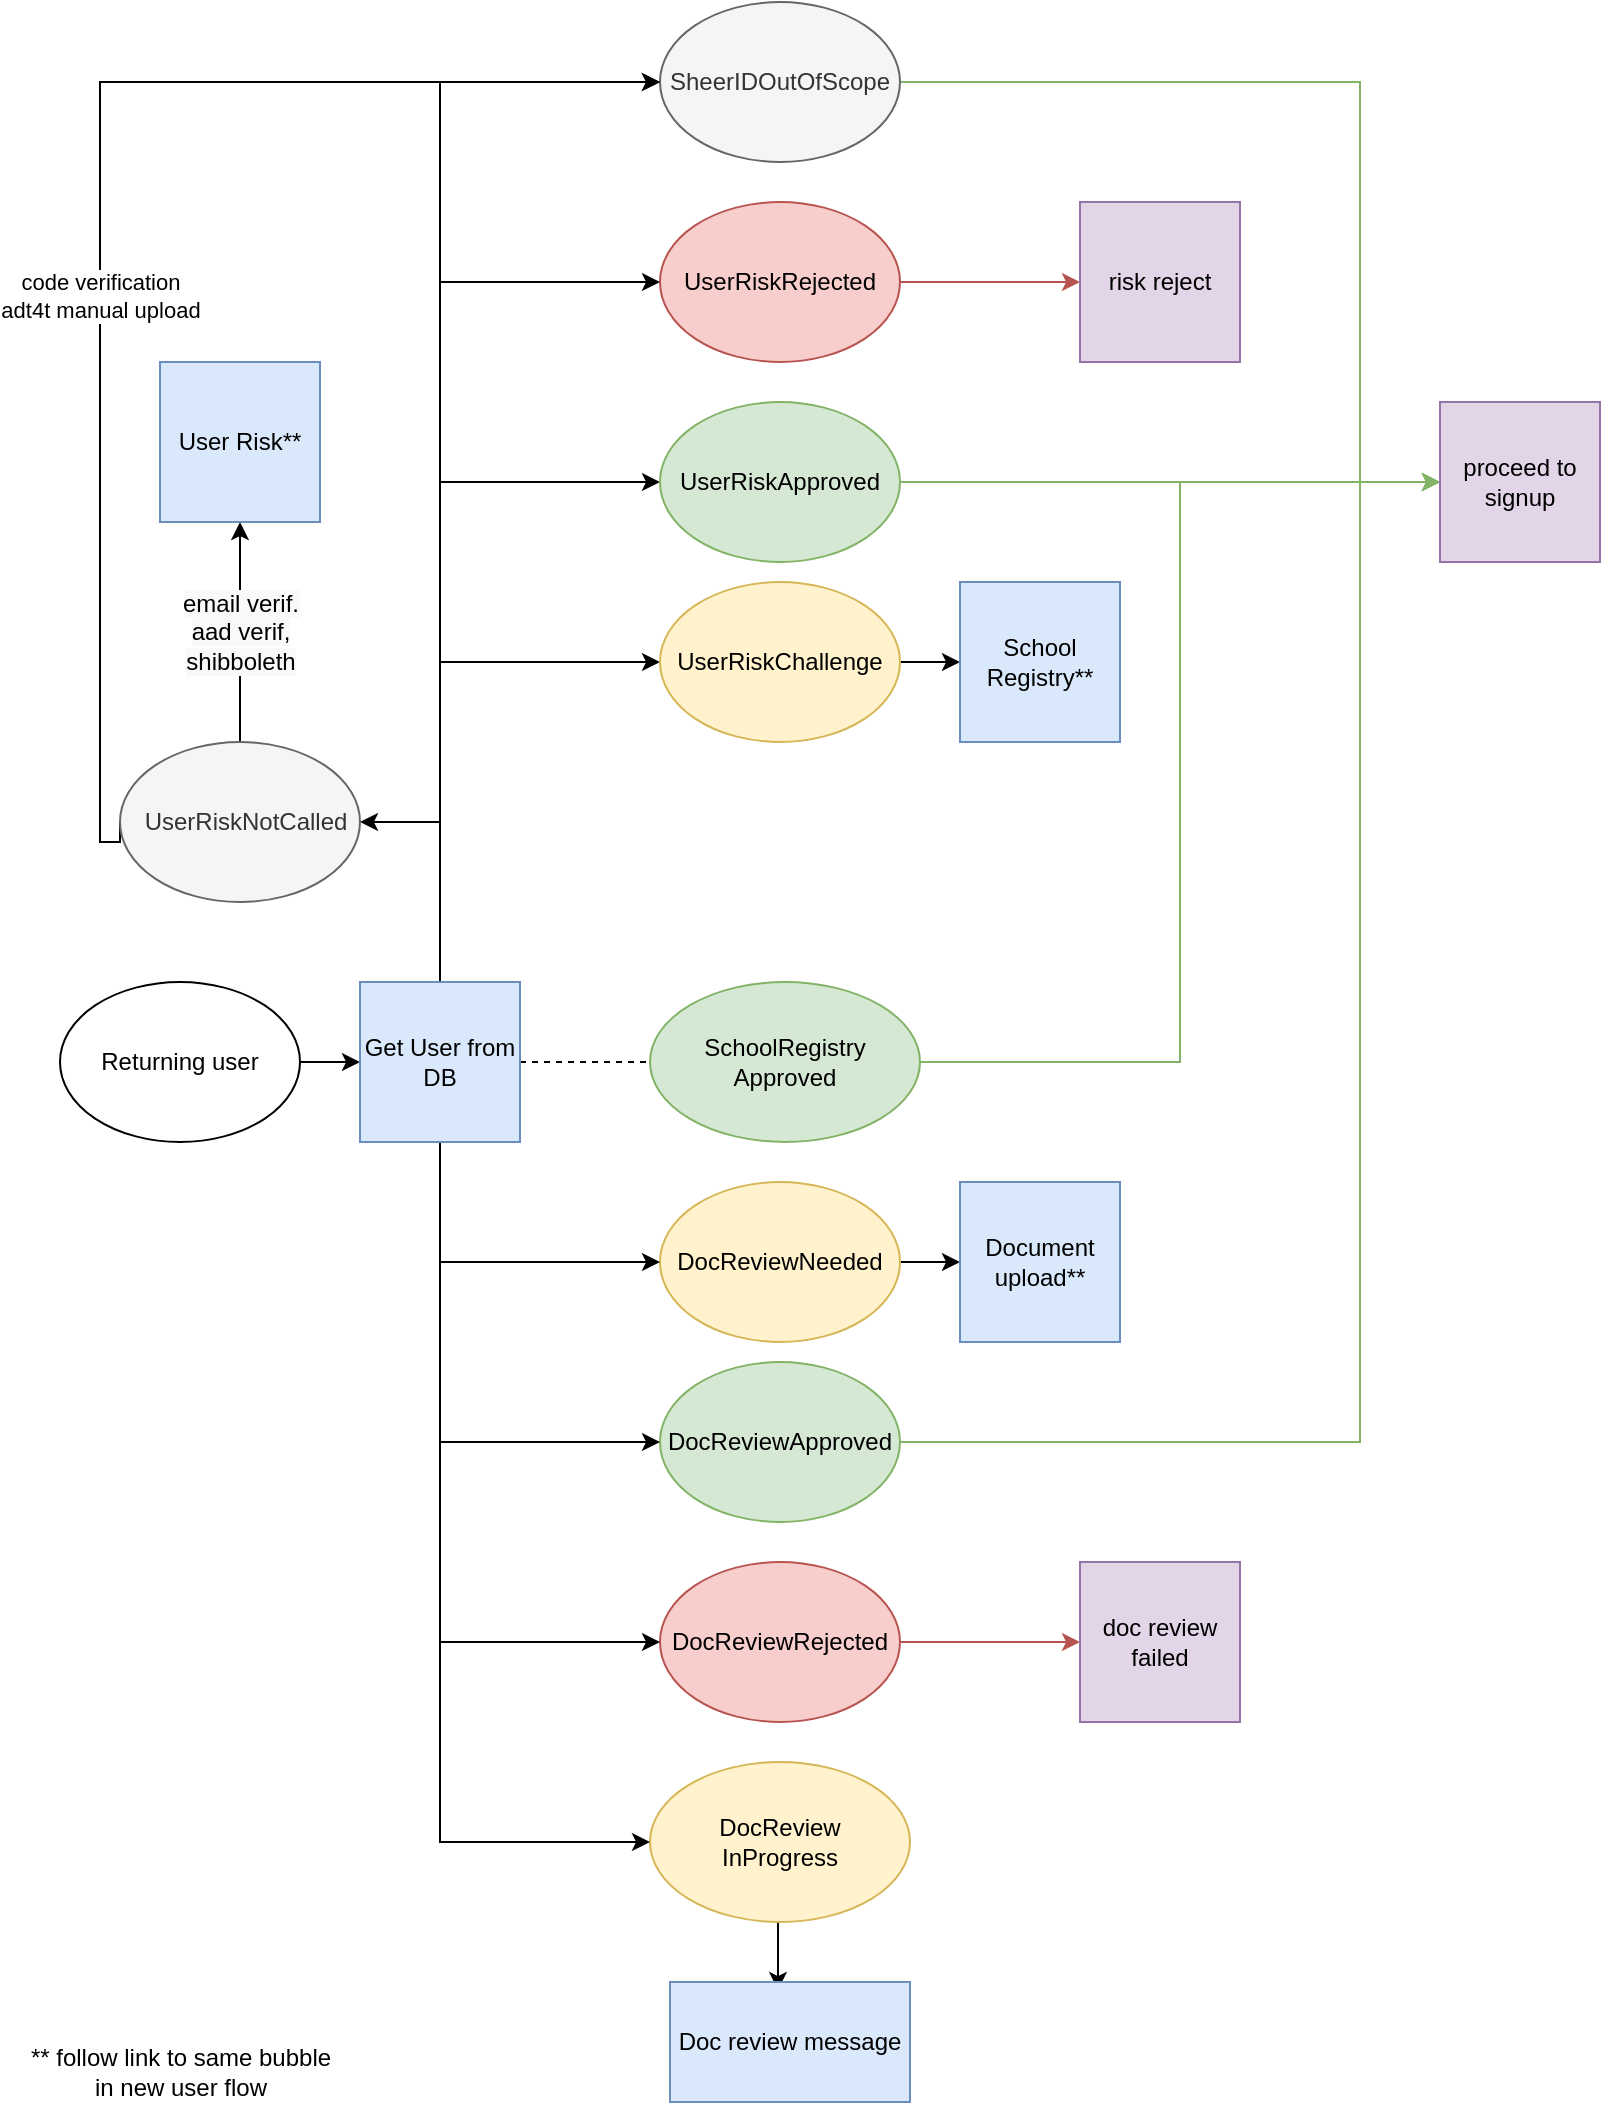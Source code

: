 <mxfile version="15.9.5" type="github"><diagram id="Htl5RmSVC9RBOnccd8LR" name="Page-1"><mxGraphModel dx="1422" dy="754" grid="1" gridSize="10" guides="1" tooltips="1" connect="1" arrows="1" fold="1" page="1" pageScale="1" pageWidth="850" pageHeight="1100" math="0" shadow="0"><root><mxCell id="0"/><mxCell id="1" parent="0"/><mxCell id="Q8NiT6dRRh63ptE_Egzm-1" style="edgeStyle=orthogonalEdgeStyle;rounded=0;orthogonalLoop=1;jettySize=auto;html=1;exitX=1;exitY=0.5;exitDx=0;exitDy=0;entryX=0;entryY=0.5;entryDx=0;entryDy=0;fillColor=#d5e8d4;strokeColor=#82b366;" edge="1" parent="1" source="Q8NiT6dRRh63ptE_Egzm-2" target="Q8NiT6dRRh63ptE_Egzm-22"><mxGeometry relative="1" as="geometry"><Array as="points"><mxPoint x="715" y="80"/><mxPoint x="715" y="280"/></Array></mxGeometry></mxCell><mxCell id="Q8NiT6dRRh63ptE_Egzm-2" value="SheerIDOutOfScope&lt;br&gt;" style="ellipse;whiteSpace=wrap;html=1;fillColor=#f5f5f5;strokeColor=#666666;fontColor=#333333;" vertex="1" parent="1"><mxGeometry x="365" y="40" width="120" height="80" as="geometry"/></mxCell><mxCell id="Q8NiT6dRRh63ptE_Egzm-3" style="edgeStyle=orthogonalEdgeStyle;rounded=0;orthogonalLoop=1;jettySize=auto;html=1;exitX=1;exitY=0.5;exitDx=0;exitDy=0;entryX=0;entryY=0.5;entryDx=0;entryDy=0;fillColor=#f8cecc;strokeColor=#b85450;" edge="1" parent="1" source="Q8NiT6dRRh63ptE_Egzm-4" target="Q8NiT6dRRh63ptE_Egzm-23"><mxGeometry relative="1" as="geometry"><mxPoint x="745.0" y="670" as="targetPoint"/><Array as="points"/></mxGeometry></mxCell><mxCell id="Q8NiT6dRRh63ptE_Egzm-4" value="UserRiskRejected" style="ellipse;whiteSpace=wrap;html=1;fillColor=#f8cecc;strokeColor=#b85450;" vertex="1" parent="1"><mxGeometry x="365" y="140" width="120" height="80" as="geometry"/></mxCell><mxCell id="Q8NiT6dRRh63ptE_Egzm-5" style="edgeStyle=orthogonalEdgeStyle;rounded=0;orthogonalLoop=1;jettySize=auto;html=1;exitX=0.5;exitY=0;exitDx=0;exitDy=0;entryX=0;entryY=0.5;entryDx=0;entryDy=0;" edge="1" parent="1" source="Q8NiT6dRRh63ptE_Egzm-35" target="Q8NiT6dRRh63ptE_Egzm-4"><mxGeometry relative="1" as="geometry"><mxPoint x="265" y="250" as="sourcePoint"/></mxGeometry></mxCell><mxCell id="Q8NiT6dRRh63ptE_Egzm-6" style="edgeStyle=orthogonalEdgeStyle;rounded=0;orthogonalLoop=1;jettySize=auto;html=1;exitX=0.5;exitY=0;exitDx=0;exitDy=0;entryX=0;entryY=0.5;entryDx=0;entryDy=0;" edge="1" parent="1" source="Q8NiT6dRRh63ptE_Egzm-35" target="Q8NiT6dRRh63ptE_Egzm-9"><mxGeometry relative="1" as="geometry"><mxPoint x="305" y="290" as="sourcePoint"/></mxGeometry></mxCell><mxCell id="Q8NiT6dRRh63ptE_Egzm-7" style="edgeStyle=orthogonalEdgeStyle;rounded=0;orthogonalLoop=1;jettySize=auto;html=1;exitX=0.5;exitY=0;exitDx=0;exitDy=0;entryX=0;entryY=0.5;entryDx=0;entryDy=0;" edge="1" parent="1" source="Q8NiT6dRRh63ptE_Egzm-35" target="Q8NiT6dRRh63ptE_Egzm-11"><mxGeometry relative="1" as="geometry"><mxPoint x="265" y="330" as="sourcePoint"/></mxGeometry></mxCell><mxCell id="Q8NiT6dRRh63ptE_Egzm-8" style="edgeStyle=orthogonalEdgeStyle;rounded=0;orthogonalLoop=1;jettySize=auto;html=1;exitX=1;exitY=0.5;exitDx=0;exitDy=0;entryX=0;entryY=0.5;entryDx=0;entryDy=0;fillColor=#d5e8d4;strokeColor=#82b366;" edge="1" parent="1" source="Q8NiT6dRRh63ptE_Egzm-9" target="Q8NiT6dRRh63ptE_Egzm-22"><mxGeometry relative="1" as="geometry"/></mxCell><mxCell id="Q8NiT6dRRh63ptE_Egzm-9" value="UserRiskApproved" style="ellipse;whiteSpace=wrap;html=1;fillColor=#d5e8d4;strokeColor=#82b366;" vertex="1" parent="1"><mxGeometry x="365" y="240" width="120" height="80" as="geometry"/></mxCell><mxCell id="Q8NiT6dRRh63ptE_Egzm-10" style="edgeStyle=orthogonalEdgeStyle;rounded=0;orthogonalLoop=1;jettySize=auto;html=1;exitX=1;exitY=0.5;exitDx=0;exitDy=0;entryX=0;entryY=0.5;entryDx=0;entryDy=0;endArrow=classic;endFill=1;" edge="1" parent="1" source="Q8NiT6dRRh63ptE_Egzm-11" target="Q8NiT6dRRh63ptE_Egzm-41"><mxGeometry relative="1" as="geometry"/></mxCell><mxCell id="Q8NiT6dRRh63ptE_Egzm-11" value="UserRiskChallenge" style="ellipse;whiteSpace=wrap;html=1;fillColor=#fff2cc;strokeColor=#d6b656;" vertex="1" parent="1"><mxGeometry x="365" y="330" width="120" height="80" as="geometry"/></mxCell><mxCell id="Q8NiT6dRRh63ptE_Egzm-12" style="edgeStyle=orthogonalEdgeStyle;rounded=0;orthogonalLoop=1;jettySize=auto;html=1;exitX=1;exitY=0.5;exitDx=0;exitDy=0;entryX=0;entryY=0.5;entryDx=0;entryDy=0;fillColor=#d5e8d4;strokeColor=#82b366;" edge="1" parent="1" source="Q8NiT6dRRh63ptE_Egzm-13" target="Q8NiT6dRRh63ptE_Egzm-22"><mxGeometry relative="1" as="geometry"/></mxCell><mxCell id="Q8NiT6dRRh63ptE_Egzm-13" value="SchoolRegistry&lt;br&gt;Approved" style="ellipse;whiteSpace=wrap;html=1;fillColor=#d5e8d4;strokeColor=#82b366;" vertex="1" parent="1"><mxGeometry x="360" y="530" width="135" height="80" as="geometry"/></mxCell><mxCell id="Q8NiT6dRRh63ptE_Egzm-14" style="edgeStyle=orthogonalEdgeStyle;rounded=0;orthogonalLoop=1;jettySize=auto;html=1;exitX=1;exitY=0.5;exitDx=0;exitDy=0;entryX=0;entryY=0.5;entryDx=0;entryDy=0;endArrow=classic;endFill=1;" edge="1" parent="1" source="Q8NiT6dRRh63ptE_Egzm-15" target="Q8NiT6dRRh63ptE_Egzm-42"><mxGeometry relative="1" as="geometry"/></mxCell><mxCell id="Q8NiT6dRRh63ptE_Egzm-15" value="DocReviewNeeded" style="ellipse;whiteSpace=wrap;html=1;fillColor=#fff2cc;strokeColor=#d6b656;" vertex="1" parent="1"><mxGeometry x="365" y="630" width="120" height="80" as="geometry"/></mxCell><mxCell id="Q8NiT6dRRh63ptE_Egzm-16" style="edgeStyle=orthogonalEdgeStyle;rounded=0;orthogonalLoop=1;jettySize=auto;html=1;exitX=0.5;exitY=1;exitDx=0;exitDy=0;entryX=0.45;entryY=0.067;entryDx=0;entryDy=0;entryPerimeter=0;" edge="1" parent="1" source="Q8NiT6dRRh63ptE_Egzm-17" target="Q8NiT6dRRh63ptE_Egzm-24"><mxGeometry relative="1" as="geometry"/></mxCell><mxCell id="Q8NiT6dRRh63ptE_Egzm-17" value="DocReview&lt;br&gt;InProgress" style="ellipse;whiteSpace=wrap;html=1;fillColor=#fff2cc;strokeColor=#d6b656;" vertex="1" parent="1"><mxGeometry x="360" y="920" width="130" height="80" as="geometry"/></mxCell><mxCell id="Q8NiT6dRRh63ptE_Egzm-18" style="edgeStyle=orthogonalEdgeStyle;rounded=0;orthogonalLoop=1;jettySize=auto;html=1;exitX=1;exitY=0.5;exitDx=0;exitDy=0;entryX=0;entryY=0.5;entryDx=0;entryDy=0;fillColor=#d5e8d4;strokeColor=#82b366;" edge="1" parent="1" source="Q8NiT6dRRh63ptE_Egzm-19" target="Q8NiT6dRRh63ptE_Egzm-22"><mxGeometry relative="1" as="geometry"><Array as="points"><mxPoint x="715" y="760"/><mxPoint x="715" y="280"/></Array></mxGeometry></mxCell><mxCell id="Q8NiT6dRRh63ptE_Egzm-19" value="DocReviewApproved" style="ellipse;whiteSpace=wrap;html=1;fillColor=#d5e8d4;strokeColor=#82b366;" vertex="1" parent="1"><mxGeometry x="365" y="720" width="120" height="80" as="geometry"/></mxCell><mxCell id="Q8NiT6dRRh63ptE_Egzm-20" style="edgeStyle=orthogonalEdgeStyle;rounded=0;orthogonalLoop=1;jettySize=auto;html=1;exitX=1;exitY=0.5;exitDx=0;exitDy=0;entryX=0;entryY=0.5;entryDx=0;entryDy=0;fillColor=#f8cecc;strokeColor=#b85450;" edge="1" parent="1" source="Q8NiT6dRRh63ptE_Egzm-21" target="Q8NiT6dRRh63ptE_Egzm-25"><mxGeometry relative="1" as="geometry"/></mxCell><mxCell id="Q8NiT6dRRh63ptE_Egzm-21" value="DocReviewRejected" style="ellipse;whiteSpace=wrap;html=1;fillColor=#f8cecc;strokeColor=#b85450;" vertex="1" parent="1"><mxGeometry x="365" y="820" width="120" height="80" as="geometry"/></mxCell><mxCell id="Q8NiT6dRRh63ptE_Egzm-22" value="proceed to signup" style="whiteSpace=wrap;html=1;aspect=fixed;fillColor=#e1d5e7;strokeColor=#9673a6;" vertex="1" parent="1"><mxGeometry x="755" y="240" width="80" height="80" as="geometry"/></mxCell><mxCell id="Q8NiT6dRRh63ptE_Egzm-23" value="risk reject" style="whiteSpace=wrap;html=1;aspect=fixed;fillColor=#e1d5e7;strokeColor=#9673a6;" vertex="1" parent="1"><mxGeometry x="575" y="140" width="80" height="80" as="geometry"/></mxCell><mxCell id="Q8NiT6dRRh63ptE_Egzm-24" value="Doc review message" style="rounded=0;whiteSpace=wrap;html=1;fillColor=#dae8fc;strokeColor=#6c8ebf;" vertex="1" parent="1"><mxGeometry x="370" y="1030" width="120" height="60" as="geometry"/></mxCell><mxCell id="Q8NiT6dRRh63ptE_Egzm-25" value="doc review failed" style="whiteSpace=wrap;html=1;aspect=fixed;fillColor=#e1d5e7;strokeColor=#9673a6;" vertex="1" parent="1"><mxGeometry x="575" y="820" width="80" height="80" as="geometry"/></mxCell><mxCell id="Q8NiT6dRRh63ptE_Egzm-26" style="edgeStyle=orthogonalEdgeStyle;rounded=0;orthogonalLoop=1;jettySize=auto;html=1;exitX=1;exitY=0.5;exitDx=0;exitDy=0;entryX=0;entryY=0.5;entryDx=0;entryDy=0;" edge="1" parent="1" source="Q8NiT6dRRh63ptE_Egzm-27" target="Q8NiT6dRRh63ptE_Egzm-35"><mxGeometry relative="1" as="geometry"/></mxCell><mxCell id="Q8NiT6dRRh63ptE_Egzm-27" value="Returning user" style="ellipse;whiteSpace=wrap;html=1;" vertex="1" parent="1"><mxGeometry x="65" y="530" width="120" height="80" as="geometry"/></mxCell><mxCell id="Q8NiT6dRRh63ptE_Egzm-28" style="edgeStyle=orthogonalEdgeStyle;rounded=0;orthogonalLoop=1;jettySize=auto;html=1;exitX=0.5;exitY=0;exitDx=0;exitDy=0;entryX=0;entryY=0.5;entryDx=0;entryDy=0;" edge="1" parent="1" source="Q8NiT6dRRh63ptE_Egzm-35" target="Q8NiT6dRRh63ptE_Egzm-2"><mxGeometry relative="1" as="geometry"/></mxCell><mxCell id="Q8NiT6dRRh63ptE_Egzm-29" style="edgeStyle=orthogonalEdgeStyle;rounded=0;orthogonalLoop=1;jettySize=auto;html=1;exitX=0.5;exitY=1;exitDx=0;exitDy=0;entryX=0;entryY=0.5;entryDx=0;entryDy=0;" edge="1" parent="1" source="Q8NiT6dRRh63ptE_Egzm-35" target="Q8NiT6dRRh63ptE_Egzm-19"><mxGeometry relative="1" as="geometry"/></mxCell><mxCell id="Q8NiT6dRRh63ptE_Egzm-30" style="edgeStyle=orthogonalEdgeStyle;rounded=0;orthogonalLoop=1;jettySize=auto;html=1;exitX=0.5;exitY=1;exitDx=0;exitDy=0;entryX=0;entryY=0.5;entryDx=0;entryDy=0;" edge="1" parent="1" source="Q8NiT6dRRh63ptE_Egzm-35" target="Q8NiT6dRRh63ptE_Egzm-21"><mxGeometry relative="1" as="geometry"/></mxCell><mxCell id="Q8NiT6dRRh63ptE_Egzm-31" style="edgeStyle=orthogonalEdgeStyle;rounded=0;orthogonalLoop=1;jettySize=auto;html=1;exitX=0.5;exitY=0;exitDx=0;exitDy=0;entryX=1;entryY=0.5;entryDx=0;entryDy=0;" edge="1" parent="1" source="Q8NiT6dRRh63ptE_Egzm-35" target="Q8NiT6dRRh63ptE_Egzm-39"><mxGeometry relative="1" as="geometry"/></mxCell><mxCell id="Q8NiT6dRRh63ptE_Egzm-32" style="edgeStyle=orthogonalEdgeStyle;rounded=0;orthogonalLoop=1;jettySize=auto;html=1;exitX=0.5;exitY=1;exitDx=0;exitDy=0;entryX=0;entryY=0.5;entryDx=0;entryDy=0;" edge="1" parent="1" source="Q8NiT6dRRh63ptE_Egzm-35" target="Q8NiT6dRRh63ptE_Egzm-15"><mxGeometry relative="1" as="geometry"><mxPoint x="280" y="670" as="targetPoint"/></mxGeometry></mxCell><mxCell id="Q8NiT6dRRh63ptE_Egzm-33" style="edgeStyle=orthogonalEdgeStyle;rounded=0;orthogonalLoop=1;jettySize=auto;html=1;exitX=0.5;exitY=1;exitDx=0;exitDy=0;entryX=0;entryY=0.5;entryDx=0;entryDy=0;" edge="1" parent="1" source="Q8NiT6dRRh63ptE_Egzm-35" target="Q8NiT6dRRh63ptE_Egzm-17"><mxGeometry relative="1" as="geometry"/></mxCell><mxCell id="Q8NiT6dRRh63ptE_Egzm-34" style="edgeStyle=orthogonalEdgeStyle;rounded=0;orthogonalLoop=1;jettySize=auto;html=1;exitX=1;exitY=0.5;exitDx=0;exitDy=0;entryX=0;entryY=0.5;entryDx=0;entryDy=0;dashed=1;endArrow=none;endFill=0;" edge="1" parent="1" source="Q8NiT6dRRh63ptE_Egzm-35" target="Q8NiT6dRRh63ptE_Egzm-13"><mxGeometry relative="1" as="geometry"/></mxCell><mxCell id="Q8NiT6dRRh63ptE_Egzm-35" value="Get User from DB" style="whiteSpace=wrap;html=1;aspect=fixed;fillColor=#dae8fc;strokeColor=#6c8ebf;" vertex="1" parent="1"><mxGeometry x="215" y="530" width="80" height="80" as="geometry"/></mxCell><mxCell id="Q8NiT6dRRh63ptE_Egzm-36" style="edgeStyle=orthogonalEdgeStyle;rounded=0;orthogonalLoop=1;jettySize=auto;html=1;exitX=0;exitY=0.5;exitDx=0;exitDy=0;entryX=0;entryY=0.5;entryDx=0;entryDy=0;" edge="1" parent="1" source="Q8NiT6dRRh63ptE_Egzm-39" target="Q8NiT6dRRh63ptE_Egzm-2"><mxGeometry relative="1" as="geometry"><Array as="points"><mxPoint x="85" y="460"/><mxPoint x="85" y="80"/></Array></mxGeometry></mxCell><mxCell id="Q8NiT6dRRh63ptE_Egzm-37" value="code verification&lt;br&gt;adt4t manual upload" style="edgeLabel;html=1;align=center;verticalAlign=middle;resizable=0;points=[];" vertex="1" connectable="0" parent="Q8NiT6dRRh63ptE_Egzm-36"><mxGeometry x="-0.138" relative="1" as="geometry"><mxPoint as="offset"/></mxGeometry></mxCell><mxCell id="Q8NiT6dRRh63ptE_Egzm-38" value="&lt;span style=&quot;color: rgb(0 , 0 , 0) ; font-family: &amp;#34;helvetica&amp;#34; ; font-size: 12px ; font-style: normal ; font-weight: 400 ; letter-spacing: normal ; text-align: center ; text-indent: 0px ; text-transform: none ; word-spacing: 0px ; background-color: rgb(248 , 249 , 250) ; display: inline ; float: none&quot;&gt;email verif.&lt;/span&gt;&lt;br style=&quot;color: rgb(0 , 0 , 0) ; font-family: &amp;#34;helvetica&amp;#34; ; font-size: 12px ; font-style: normal ; font-weight: 400 ; letter-spacing: normal ; text-align: center ; text-indent: 0px ; text-transform: none ; word-spacing: 0px ; background-color: rgb(248 , 249 , 250)&quot;&gt;&lt;span style=&quot;color: rgb(0 , 0 , 0) ; font-family: &amp;#34;helvetica&amp;#34; ; font-size: 12px ; font-style: normal ; font-weight: 400 ; letter-spacing: normal ; text-align: center ; text-indent: 0px ; text-transform: none ; word-spacing: 0px ; background-color: rgb(248 , 249 , 250) ; display: inline ; float: none&quot;&gt;aad verif,&lt;/span&gt;&lt;br style=&quot;color: rgb(0 , 0 , 0) ; font-family: &amp;#34;helvetica&amp;#34; ; font-size: 12px ; font-style: normal ; font-weight: 400 ; letter-spacing: normal ; text-align: center ; text-indent: 0px ; text-transform: none ; word-spacing: 0px ; background-color: rgb(248 , 249 , 250)&quot;&gt;&lt;span style=&quot;color: rgb(0 , 0 , 0) ; font-family: &amp;#34;helvetica&amp;#34; ; font-size: 12px ; font-style: normal ; font-weight: 400 ; letter-spacing: normal ; text-align: center ; text-indent: 0px ; text-transform: none ; word-spacing: 0px ; background-color: rgb(248 , 249 , 250) ; display: inline ; float: none&quot;&gt;shibboleth&lt;/span&gt;" style="edgeStyle=orthogonalEdgeStyle;rounded=0;orthogonalLoop=1;jettySize=auto;html=1;exitX=0.5;exitY=0;exitDx=0;exitDy=0;entryX=0.5;entryY=1;entryDx=0;entryDy=0;" edge="1" parent="1" source="Q8NiT6dRRh63ptE_Egzm-39" target="Q8NiT6dRRh63ptE_Egzm-40"><mxGeometry relative="1" as="geometry"/></mxCell><mxCell id="Q8NiT6dRRh63ptE_Egzm-39" value="&lt;p class=&quot;MsoListParagraph&quot; style=&quot;text-indent: -0.25in&quot;&gt;&amp;nbsp; &amp;nbsp; &amp;nbsp; &amp;nbsp; &amp;nbsp;UserRiskNotCalled&lt;/p&gt;" style="ellipse;whiteSpace=wrap;html=1;fillColor=#f5f5f5;strokeColor=#666666;fontColor=#333333;" vertex="1" parent="1"><mxGeometry x="95" y="410" width="120" height="80" as="geometry"/></mxCell><mxCell id="Q8NiT6dRRh63ptE_Egzm-40" value="User Risk**" style="whiteSpace=wrap;html=1;aspect=fixed;fillColor=#dae8fc;strokeColor=#6c8ebf;" vertex="1" parent="1"><mxGeometry x="115" y="220" width="80" height="80" as="geometry"/></mxCell><mxCell id="Q8NiT6dRRh63ptE_Egzm-41" value="School Registry**" style="whiteSpace=wrap;html=1;aspect=fixed;fillColor=#dae8fc;strokeColor=#6c8ebf;" vertex="1" parent="1"><mxGeometry x="515" y="330" width="80" height="80" as="geometry"/></mxCell><mxCell id="Q8NiT6dRRh63ptE_Egzm-42" value="Document upload**" style="whiteSpace=wrap;html=1;aspect=fixed;fillColor=#dae8fc;strokeColor=#6c8ebf;" vertex="1" parent="1"><mxGeometry x="515" y="630" width="80" height="80" as="geometry"/></mxCell><mxCell id="Q8NiT6dRRh63ptE_Egzm-44" value="** follow link to same&amp;nbsp;bubble &lt;br&gt;in new user flow" style="text;html=1;align=center;verticalAlign=middle;resizable=0;points=[];autosize=1;strokeColor=none;fillColor=none;" vertex="1" parent="1"><mxGeometry x="40" y="1060" width="170" height="30" as="geometry"/></mxCell></root></mxGraphModel></diagram></mxfile>